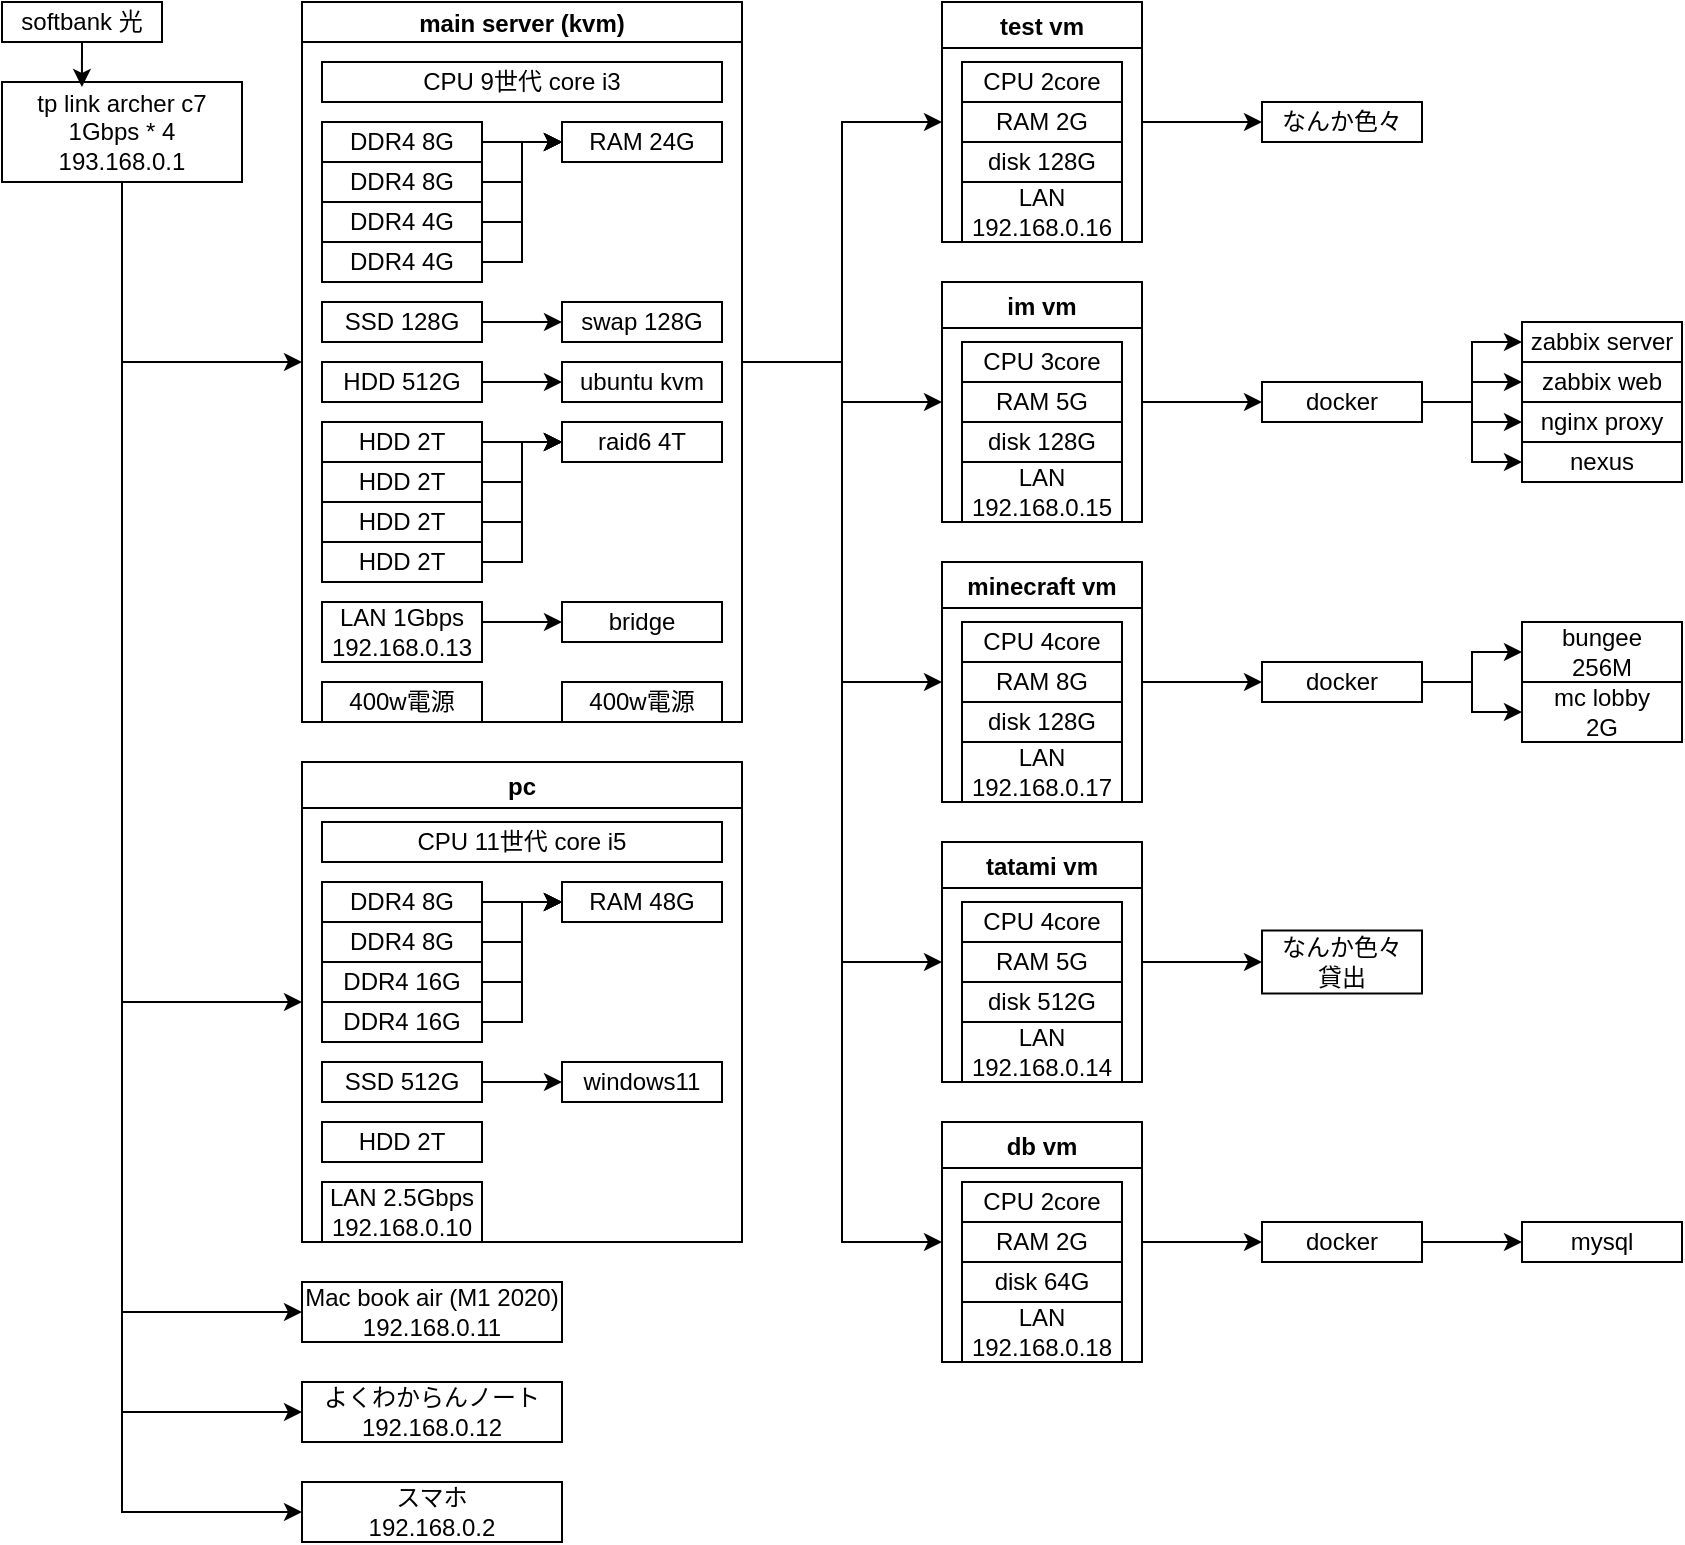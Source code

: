 <mxfile>
    <diagram id="F0OBJqVu1mHpr89dbaOW" name="ページ1">
        <mxGraphModel dx="724" dy="680" grid="1" gridSize="10" guides="1" tooltips="1" connect="1" arrows="1" fold="1" page="1" pageScale="1" pageWidth="1169" pageHeight="827" math="0" shadow="0">
            <root>
                <mxCell id="0"/>
                <mxCell id="1" parent="0"/>
                <mxCell id="114" style="edgeStyle=orthogonalEdgeStyle;rounded=0;html=1;exitX=1;exitY=0.5;exitDx=0;exitDy=0;entryX=0;entryY=0.5;entryDx=0;entryDy=0;" edge="1" parent="1" source="38" target="90">
                    <mxGeometry relative="1" as="geometry">
                        <Array as="points">
                            <mxPoint x="460" y="220"/>
                            <mxPoint x="460" y="100"/>
                        </Array>
                    </mxGeometry>
                </mxCell>
                <mxCell id="115" style="edgeStyle=orthogonalEdgeStyle;rounded=0;html=1;exitX=1;exitY=0.5;exitDx=0;exitDy=0;entryX=0;entryY=0.5;entryDx=0;entryDy=0;" edge="1" parent="1" source="38" target="97">
                    <mxGeometry relative="1" as="geometry"/>
                </mxCell>
                <mxCell id="125" style="edgeStyle=orthogonalEdgeStyle;rounded=0;html=1;exitX=1;exitY=0.5;exitDx=0;exitDy=0;entryX=0;entryY=0.5;entryDx=0;entryDy=0;" edge="1" parent="1" source="38" target="105">
                    <mxGeometry relative="1" as="geometry"/>
                </mxCell>
                <mxCell id="126" style="edgeStyle=orthogonalEdgeStyle;rounded=0;html=1;exitX=1;exitY=0.5;exitDx=0;exitDy=0;entryX=0;entryY=0.5;entryDx=0;entryDy=0;" edge="1" parent="1" source="38" target="101">
                    <mxGeometry relative="1" as="geometry"/>
                </mxCell>
                <mxCell id="158" style="edgeStyle=orthogonalEdgeStyle;rounded=0;html=1;exitX=1;exitY=0.5;exitDx=0;exitDy=0;entryX=0;entryY=0.5;entryDx=0;entryDy=0;" edge="1" parent="1" source="38" target="109">
                    <mxGeometry relative="1" as="geometry"/>
                </mxCell>
                <mxCell id="38" value="main server (kvm)" style="swimlane;startSize=20;" parent="1" vertex="1">
                    <mxGeometry x="190" y="40" width="220" height="360" as="geometry"/>
                </mxCell>
                <mxCell id="14" value="CPU 9世代 core i3" style="rounded=0;whiteSpace=wrap;html=1;" parent="38" vertex="1">
                    <mxGeometry x="10" y="30" width="200" height="20" as="geometry"/>
                </mxCell>
                <mxCell id="13" value="RAM 24G" style="rounded=0;whiteSpace=wrap;html=1;" parent="38" vertex="1">
                    <mxGeometry x="130" y="60" width="80" height="20" as="geometry"/>
                </mxCell>
                <mxCell id="29" value="swap 128G" style="rounded=0;whiteSpace=wrap;html=1;" parent="38" vertex="1">
                    <mxGeometry x="130" y="150" width="80" height="20" as="geometry"/>
                </mxCell>
                <mxCell id="63" style="edgeStyle=orthogonalEdgeStyle;rounded=0;html=1;exitX=1;exitY=0.5;exitDx=0;exitDy=0;entryX=0;entryY=0.5;entryDx=0;entryDy=0;" parent="38" source="12" target="29" edge="1">
                    <mxGeometry relative="1" as="geometry"/>
                </mxCell>
                <mxCell id="12" value="SSD 128G" style="rounded=0;whiteSpace=wrap;html=1;" parent="38" vertex="1">
                    <mxGeometry x="10" y="150" width="80" height="20" as="geometry"/>
                </mxCell>
                <mxCell id="28" value="ubuntu kvm" style="rounded=0;whiteSpace=wrap;html=1;" parent="38" vertex="1">
                    <mxGeometry x="130" y="180" width="80" height="20" as="geometry"/>
                </mxCell>
                <mxCell id="66" style="edgeStyle=orthogonalEdgeStyle;rounded=0;html=1;exitX=1;exitY=0.5;exitDx=0;exitDy=0;entryX=0;entryY=0.5;entryDx=0;entryDy=0;" parent="38" source="9" target="15" edge="1">
                    <mxGeometry relative="1" as="geometry"/>
                </mxCell>
                <mxCell id="9" value="HDD 2T" style="rounded=0;whiteSpace=wrap;html=1;" parent="38" vertex="1">
                    <mxGeometry x="10" y="230" width="80" height="20" as="geometry"/>
                </mxCell>
                <mxCell id="68" style="edgeStyle=orthogonalEdgeStyle;rounded=0;html=1;exitX=1;exitY=0.5;exitDx=0;exitDy=0;entryX=0;entryY=0.5;entryDx=0;entryDy=0;" parent="38" source="10" target="15" edge="1">
                    <mxGeometry relative="1" as="geometry"/>
                </mxCell>
                <mxCell id="10" value="HDD 2T" style="rounded=0;whiteSpace=wrap;html=1;" parent="38" vertex="1">
                    <mxGeometry x="10" y="250" width="80" height="20" as="geometry"/>
                </mxCell>
                <mxCell id="65" style="edgeStyle=orthogonalEdgeStyle;rounded=0;html=1;exitX=1;exitY=0.5;exitDx=0;exitDy=0;entryX=0;entryY=0.5;entryDx=0;entryDy=0;" parent="38" source="8" target="15" edge="1">
                    <mxGeometry relative="1" as="geometry"/>
                </mxCell>
                <mxCell id="8" value="HDD 2T" style="rounded=0;whiteSpace=wrap;html=1;" parent="38" vertex="1">
                    <mxGeometry x="10" y="210" width="80" height="20" as="geometry"/>
                </mxCell>
                <mxCell id="69" style="edgeStyle=orthogonalEdgeStyle;rounded=0;html=1;exitX=1;exitY=0.5;exitDx=0;exitDy=0;entryX=0;entryY=0.5;entryDx=0;entryDy=0;" parent="38" source="7" target="15" edge="1">
                    <mxGeometry relative="1" as="geometry"/>
                </mxCell>
                <mxCell id="7" value="HDD 2T" style="rounded=0;whiteSpace=wrap;html=1;" parent="38" vertex="1">
                    <mxGeometry x="10" y="270" width="80" height="20" as="geometry"/>
                </mxCell>
                <mxCell id="4" value="400w電源" style="rounded=0;whiteSpace=wrap;html=1;" parent="38" vertex="1">
                    <mxGeometry x="10" y="340" width="80" height="20" as="geometry"/>
                </mxCell>
                <mxCell id="5" value="400w電源" style="rounded=0;whiteSpace=wrap;html=1;" parent="38" vertex="1">
                    <mxGeometry x="130" y="340" width="80" height="20" as="geometry"/>
                </mxCell>
                <mxCell id="15" value="raid6 4T" style="rounded=0;whiteSpace=wrap;html=1;" parent="38" vertex="1">
                    <mxGeometry x="130" y="210" width="80" height="20" as="geometry"/>
                </mxCell>
                <mxCell id="64" style="edgeStyle=orthogonalEdgeStyle;rounded=0;html=1;exitX=1;exitY=0.5;exitDx=0;exitDy=0;entryX=0;entryY=0.5;entryDx=0;entryDy=0;" parent="38" source="11" target="28" edge="1">
                    <mxGeometry relative="1" as="geometry"/>
                </mxCell>
                <mxCell id="11" value="HDD 512G" style="rounded=0;whiteSpace=wrap;html=1;" parent="38" vertex="1">
                    <mxGeometry x="10" y="180" width="80" height="20" as="geometry"/>
                </mxCell>
                <mxCell id="92" style="edgeStyle=orthogonalEdgeStyle;rounded=0;html=1;exitX=1;exitY=0.25;exitDx=0;exitDy=0;entryX=0;entryY=0.5;entryDx=0;entryDy=0;" edge="1" parent="38" source="48" target="91">
                    <mxGeometry relative="1" as="geometry">
                        <Array as="points">
                            <mxPoint x="90" y="310"/>
                        </Array>
                    </mxGeometry>
                </mxCell>
                <mxCell id="48" value="LAN 1Gbps&lt;br&gt;192.168.0.13" style="rounded=0;whiteSpace=wrap;html=1;" parent="38" vertex="1">
                    <mxGeometry x="10" y="300" width="80" height="30" as="geometry"/>
                </mxCell>
                <mxCell id="58" style="edgeStyle=orthogonalEdgeStyle;rounded=0;html=1;exitX=1;exitY=0.5;exitDx=0;exitDy=0;entryX=0;entryY=0.5;entryDx=0;entryDy=0;" parent="38" source="50" target="13" edge="1">
                    <mxGeometry relative="1" as="geometry"/>
                </mxCell>
                <mxCell id="50" value="DDR4 8G" style="rounded=0;whiteSpace=wrap;html=1;" parent="38" vertex="1">
                    <mxGeometry x="10" y="60" width="80" height="20" as="geometry"/>
                </mxCell>
                <mxCell id="60" style="edgeStyle=orthogonalEdgeStyle;rounded=0;html=1;exitX=1;exitY=0.5;exitDx=0;exitDy=0;entryX=0;entryY=0.5;entryDx=0;entryDy=0;" parent="38" source="51" target="13" edge="1">
                    <mxGeometry relative="1" as="geometry"/>
                </mxCell>
                <mxCell id="51" value="DDR4 8G" style="rounded=0;whiteSpace=wrap;html=1;" parent="38" vertex="1">
                    <mxGeometry x="10" y="80" width="80" height="20" as="geometry"/>
                </mxCell>
                <mxCell id="61" style="edgeStyle=orthogonalEdgeStyle;rounded=0;html=1;exitX=1;exitY=0.5;exitDx=0;exitDy=0;entryX=0;entryY=0.5;entryDx=0;entryDy=0;" parent="38" source="52" target="13" edge="1">
                    <mxGeometry relative="1" as="geometry"/>
                </mxCell>
                <mxCell id="52" value="DDR4 4G" style="rounded=0;whiteSpace=wrap;html=1;" parent="38" vertex="1">
                    <mxGeometry x="10" y="100" width="80" height="20" as="geometry"/>
                </mxCell>
                <mxCell id="62" style="edgeStyle=orthogonalEdgeStyle;rounded=0;html=1;exitX=1;exitY=0.5;exitDx=0;exitDy=0;entryX=0;entryY=0.5;entryDx=0;entryDy=0;" parent="38" source="53" target="13" edge="1">
                    <mxGeometry relative="1" as="geometry"/>
                </mxCell>
                <mxCell id="53" value="DDR4 4G" style="rounded=0;whiteSpace=wrap;html=1;" parent="38" vertex="1">
                    <mxGeometry x="10" y="120" width="80" height="20" as="geometry"/>
                </mxCell>
                <mxCell id="91" value="bridge" style="rounded=0;whiteSpace=wrap;html=1;" vertex="1" parent="38">
                    <mxGeometry x="130" y="300" width="80" height="20" as="geometry"/>
                </mxCell>
                <mxCell id="122" style="edgeStyle=orthogonalEdgeStyle;rounded=0;html=1;exitX=0.5;exitY=1;exitDx=0;exitDy=0;entryX=0;entryY=0.5;entryDx=0;entryDy=0;" edge="1" parent="1" source="54" target="38">
                    <mxGeometry relative="1" as="geometry"/>
                </mxCell>
                <mxCell id="123" style="edgeStyle=orthogonalEdgeStyle;rounded=0;html=1;exitX=0.5;exitY=1;exitDx=0;exitDy=0;entryX=0;entryY=0.5;entryDx=0;entryDy=0;" edge="1" parent="1" source="54" target="70">
                    <mxGeometry relative="1" as="geometry"/>
                </mxCell>
                <mxCell id="166" style="edgeStyle=orthogonalEdgeStyle;rounded=0;html=1;exitX=0.5;exitY=1;exitDx=0;exitDy=0;entryX=0;entryY=0.5;entryDx=0;entryDy=0;" edge="1" parent="1" source="54" target="163">
                    <mxGeometry relative="1" as="geometry"/>
                </mxCell>
                <mxCell id="167" style="edgeStyle=orthogonalEdgeStyle;rounded=0;html=1;exitX=0.5;exitY=1;exitDx=0;exitDy=0;entryX=0;entryY=0.5;entryDx=0;entryDy=0;" edge="1" parent="1" source="54" target="164">
                    <mxGeometry relative="1" as="geometry"/>
                </mxCell>
                <mxCell id="168" style="edgeStyle=orthogonalEdgeStyle;rounded=0;html=1;exitX=0.5;exitY=1;exitDx=0;exitDy=0;entryX=0;entryY=0.5;entryDx=0;entryDy=0;" edge="1" parent="1" source="54" target="165">
                    <mxGeometry relative="1" as="geometry"/>
                </mxCell>
                <mxCell id="54" value="tp link archer c7&lt;br&gt;1Gbps * 4&lt;br&gt;193.168.0.1" style="rounded=0;whiteSpace=wrap;html=1;" parent="1" vertex="1">
                    <mxGeometry x="40" y="80" width="120" height="50" as="geometry"/>
                </mxCell>
                <mxCell id="56" style="edgeStyle=orthogonalEdgeStyle;rounded=0;html=1;exitX=0.5;exitY=1;exitDx=0;exitDy=0;entryX=0.333;entryY=0.05;entryDx=0;entryDy=0;entryPerimeter=0;" parent="1" source="55" target="54" edge="1">
                    <mxGeometry relative="1" as="geometry"/>
                </mxCell>
                <mxCell id="55" value="softbank 光" style="rounded=0;whiteSpace=wrap;html=1;" parent="1" vertex="1">
                    <mxGeometry x="40" y="40" width="80" height="20" as="geometry"/>
                </mxCell>
                <mxCell id="70" value="pc" style="swimlane;" vertex="1" parent="1">
                    <mxGeometry x="190" y="420" width="220" height="240" as="geometry"/>
                </mxCell>
                <mxCell id="71" value="CPU 11世代 core i5" style="rounded=0;whiteSpace=wrap;html=1;" vertex="1" parent="70">
                    <mxGeometry x="10" y="30" width="200" height="20" as="geometry"/>
                </mxCell>
                <mxCell id="72" value="RAM 48G" style="rounded=0;whiteSpace=wrap;html=1;" vertex="1" parent="70">
                    <mxGeometry x="130" y="60" width="80" height="20" as="geometry"/>
                </mxCell>
                <mxCell id="73" style="edgeStyle=orthogonalEdgeStyle;rounded=0;html=1;exitX=1;exitY=0.5;exitDx=0;exitDy=0;entryX=0;entryY=0.5;entryDx=0;entryDy=0;" edge="1" parent="70" source="74" target="72">
                    <mxGeometry relative="1" as="geometry"/>
                </mxCell>
                <mxCell id="74" value="DDR4 8G" style="rounded=0;whiteSpace=wrap;html=1;" vertex="1" parent="70">
                    <mxGeometry x="10" y="60" width="80" height="20" as="geometry"/>
                </mxCell>
                <mxCell id="75" style="edgeStyle=orthogonalEdgeStyle;rounded=0;html=1;exitX=1;exitY=0.5;exitDx=0;exitDy=0;entryX=0;entryY=0.5;entryDx=0;entryDy=0;" edge="1" parent="70" source="76" target="72">
                    <mxGeometry relative="1" as="geometry"/>
                </mxCell>
                <mxCell id="76" value="DDR4 8G" style="rounded=0;whiteSpace=wrap;html=1;" vertex="1" parent="70">
                    <mxGeometry x="10" y="80" width="80" height="20" as="geometry"/>
                </mxCell>
                <mxCell id="77" style="edgeStyle=orthogonalEdgeStyle;rounded=0;html=1;exitX=1;exitY=0.5;exitDx=0;exitDy=0;entryX=0;entryY=0.5;entryDx=0;entryDy=0;" edge="1" parent="70" source="78" target="72">
                    <mxGeometry relative="1" as="geometry"/>
                </mxCell>
                <mxCell id="78" value="DDR4 16G" style="rounded=0;whiteSpace=wrap;html=1;" vertex="1" parent="70">
                    <mxGeometry x="10" y="100" width="80" height="20" as="geometry"/>
                </mxCell>
                <mxCell id="79" style="edgeStyle=orthogonalEdgeStyle;rounded=0;html=1;exitX=1;exitY=0.5;exitDx=0;exitDy=0;entryX=0;entryY=0.5;entryDx=0;entryDy=0;" edge="1" parent="70" source="80" target="72">
                    <mxGeometry relative="1" as="geometry"/>
                </mxCell>
                <mxCell id="80" value="DDR4 16G" style="rounded=0;whiteSpace=wrap;html=1;" vertex="1" parent="70">
                    <mxGeometry x="10" y="120" width="80" height="20" as="geometry"/>
                </mxCell>
                <mxCell id="81" value="windows11" style="rounded=0;whiteSpace=wrap;html=1;" vertex="1" parent="70">
                    <mxGeometry x="130" y="150" width="80" height="20" as="geometry"/>
                </mxCell>
                <mxCell id="82" style="edgeStyle=orthogonalEdgeStyle;rounded=0;html=1;exitX=1;exitY=0.5;exitDx=0;exitDy=0;entryX=0;entryY=0.5;entryDx=0;entryDy=0;" edge="1" parent="70" source="83" target="81">
                    <mxGeometry relative="1" as="geometry"/>
                </mxCell>
                <mxCell id="83" value="SSD 512G" style="rounded=0;whiteSpace=wrap;html=1;" vertex="1" parent="70">
                    <mxGeometry x="10" y="150" width="80" height="20" as="geometry"/>
                </mxCell>
                <mxCell id="84" value="HDD 2T" style="rounded=0;whiteSpace=wrap;html=1;" vertex="1" parent="70">
                    <mxGeometry x="10" y="180" width="80" height="20" as="geometry"/>
                </mxCell>
                <mxCell id="88" value="LAN 2.5Gbps&lt;br&gt;192.168.0.10" style="rounded=0;whiteSpace=wrap;html=1;" vertex="1" parent="70">
                    <mxGeometry x="10" y="210" width="80" height="30" as="geometry"/>
                </mxCell>
                <mxCell id="132" style="edgeStyle=orthogonalEdgeStyle;rounded=0;html=1;exitX=1;exitY=0.5;exitDx=0;exitDy=0;entryX=0;entryY=0.5;entryDx=0;entryDy=0;" edge="1" parent="1" source="90" target="127">
                    <mxGeometry relative="1" as="geometry"/>
                </mxCell>
                <mxCell id="90" value="test vm" style="swimlane;" vertex="1" parent="1">
                    <mxGeometry x="510" y="40" width="100" height="120" as="geometry"/>
                </mxCell>
                <mxCell id="94" value="CPU 2core" style="rounded=0;whiteSpace=wrap;html=1;" vertex="1" parent="90">
                    <mxGeometry x="10" y="30" width="80" height="20" as="geometry"/>
                </mxCell>
                <mxCell id="95" value="RAM 2G" style="rounded=0;whiteSpace=wrap;html=1;" vertex="1" parent="90">
                    <mxGeometry x="10" y="50" width="80" height="20" as="geometry"/>
                </mxCell>
                <mxCell id="96" value="disk 128G" style="rounded=0;whiteSpace=wrap;html=1;" vertex="1" parent="90">
                    <mxGeometry x="10" y="70" width="80" height="20" as="geometry"/>
                </mxCell>
                <mxCell id="156" value="LAN&lt;br&gt;192.168.0.16" style="rounded=0;whiteSpace=wrap;html=1;" vertex="1" parent="90">
                    <mxGeometry x="10" y="90" width="80" height="30" as="geometry"/>
                </mxCell>
                <mxCell id="140" style="edgeStyle=orthogonalEdgeStyle;rounded=0;html=1;exitX=1;exitY=0.5;exitDx=0;exitDy=0;entryX=0;entryY=0.5;entryDx=0;entryDy=0;" edge="1" parent="1" source="97" target="139">
                    <mxGeometry relative="1" as="geometry"/>
                </mxCell>
                <mxCell id="97" value="im vm" style="swimlane;" vertex="1" parent="1">
                    <mxGeometry x="510" y="180" width="100" height="120" as="geometry"/>
                </mxCell>
                <mxCell id="98" value="CPU 3core" style="rounded=0;whiteSpace=wrap;html=1;" vertex="1" parent="97">
                    <mxGeometry x="10" y="30" width="80" height="20" as="geometry"/>
                </mxCell>
                <mxCell id="99" value="RAM 5G" style="rounded=0;whiteSpace=wrap;html=1;" vertex="1" parent="97">
                    <mxGeometry x="10" y="50" width="80" height="20" as="geometry"/>
                </mxCell>
                <mxCell id="100" value="disk 128G" style="rounded=0;whiteSpace=wrap;html=1;" vertex="1" parent="97">
                    <mxGeometry x="10" y="70" width="80" height="20" as="geometry"/>
                </mxCell>
                <mxCell id="157" value="LAN&lt;br&gt;192.168.0.15" style="rounded=0;whiteSpace=wrap;html=1;" vertex="1" parent="97">
                    <mxGeometry x="10" y="90" width="80" height="30" as="geometry"/>
                </mxCell>
                <mxCell id="146" style="edgeStyle=orthogonalEdgeStyle;rounded=0;html=1;exitX=1;exitY=0.5;exitDx=0;exitDy=0;entryX=0;entryY=0.5;entryDx=0;entryDy=0;" edge="1" parent="1" source="101" target="145">
                    <mxGeometry relative="1" as="geometry"/>
                </mxCell>
                <mxCell id="101" value="minecraft vm" style="swimlane;" vertex="1" parent="1">
                    <mxGeometry x="510" y="320" width="100" height="120" as="geometry"/>
                </mxCell>
                <mxCell id="102" value="CPU 4core" style="rounded=0;whiteSpace=wrap;html=1;" vertex="1" parent="101">
                    <mxGeometry x="10" y="30" width="80" height="20" as="geometry"/>
                </mxCell>
                <mxCell id="103" value="RAM 8G" style="rounded=0;whiteSpace=wrap;html=1;" vertex="1" parent="101">
                    <mxGeometry x="10" y="50" width="80" height="20" as="geometry"/>
                </mxCell>
                <mxCell id="104" value="disk 128G" style="rounded=0;whiteSpace=wrap;html=1;" vertex="1" parent="101">
                    <mxGeometry x="10" y="70" width="80" height="20" as="geometry"/>
                </mxCell>
                <mxCell id="159" value="LAN&lt;br&gt;192.168.0.17" style="rounded=0;whiteSpace=wrap;html=1;" vertex="1" parent="101">
                    <mxGeometry x="10" y="90" width="80" height="30" as="geometry"/>
                </mxCell>
                <mxCell id="151" style="edgeStyle=orthogonalEdgeStyle;rounded=0;html=1;exitX=1;exitY=0.5;exitDx=0;exitDy=0;entryX=0;entryY=0.5;entryDx=0;entryDy=0;" edge="1" parent="1" source="105" target="150">
                    <mxGeometry relative="1" as="geometry"/>
                </mxCell>
                <mxCell id="105" value="tatami vm" style="swimlane;startSize=23;" vertex="1" parent="1">
                    <mxGeometry x="510" y="460" width="100" height="120" as="geometry"/>
                </mxCell>
                <mxCell id="106" value="CPU 4core" style="rounded=0;whiteSpace=wrap;html=1;" vertex="1" parent="105">
                    <mxGeometry x="10" y="30" width="80" height="20" as="geometry"/>
                </mxCell>
                <mxCell id="107" value="RAM 5G" style="rounded=0;whiteSpace=wrap;html=1;" vertex="1" parent="105">
                    <mxGeometry x="10" y="50" width="80" height="20" as="geometry"/>
                </mxCell>
                <mxCell id="108" value="disk 512G" style="rounded=0;whiteSpace=wrap;html=1;" vertex="1" parent="105">
                    <mxGeometry x="10" y="70" width="80" height="20" as="geometry"/>
                </mxCell>
                <mxCell id="160" value="LAN&lt;br&gt;192.168.0.14" style="rounded=0;whiteSpace=wrap;html=1;" vertex="1" parent="105">
                    <mxGeometry x="10" y="90" width="80" height="30" as="geometry"/>
                </mxCell>
                <mxCell id="153" style="edgeStyle=orthogonalEdgeStyle;rounded=0;html=1;exitX=1;exitY=0.5;exitDx=0;exitDy=0;entryX=0;entryY=0.5;entryDx=0;entryDy=0;" edge="1" parent="1" source="109" target="152">
                    <mxGeometry relative="1" as="geometry"/>
                </mxCell>
                <mxCell id="109" value="db vm" style="swimlane;startSize=23;" vertex="1" parent="1">
                    <mxGeometry x="510" y="600" width="100" height="120" as="geometry"/>
                </mxCell>
                <mxCell id="110" value="CPU 2core" style="rounded=0;whiteSpace=wrap;html=1;" vertex="1" parent="109">
                    <mxGeometry x="10" y="30" width="80" height="20" as="geometry"/>
                </mxCell>
                <mxCell id="111" value="RAM 2G" style="rounded=0;whiteSpace=wrap;html=1;" vertex="1" parent="109">
                    <mxGeometry x="10" y="50" width="80" height="20" as="geometry"/>
                </mxCell>
                <mxCell id="112" value="disk 64G" style="rounded=0;whiteSpace=wrap;html=1;" vertex="1" parent="109">
                    <mxGeometry x="10" y="70" width="80" height="20" as="geometry"/>
                </mxCell>
                <mxCell id="161" value="LAN&lt;br&gt;192.168.0.18" style="rounded=0;whiteSpace=wrap;html=1;" vertex="1" parent="109">
                    <mxGeometry x="10" y="90" width="80" height="30" as="geometry"/>
                </mxCell>
                <mxCell id="127" value="なんか色々" style="rounded=0;whiteSpace=wrap;html=1;" vertex="1" parent="1">
                    <mxGeometry x="670" y="90" width="80" height="20" as="geometry"/>
                </mxCell>
                <mxCell id="128" value="zabbix server&lt;span style=&quot;color: rgba(0 , 0 , 0 , 0) ; font-family: monospace ; font-size: 0px&quot;&gt;%3CmxGraphModel%3E%3Croot%3E%3CmxCell%20id%3D%220%22%2F%3E%3CmxCell%20id%3D%221%22%20parent%3D%220%22%2F%3E%3CmxCell%20id%3D%222%22%20value%3D%22%E3%81%AA%E3%82%93%E3%81%8B%E8%89%B2%E3%80%85%22%20style%3D%22rounded%3D0%3BwhiteSpace%3Dwrap%3Bhtml%3D1%3B%22%20vertex%3D%221%22%20parent%3D%221%22%3E%3CmxGeometry%20x%3D%22680%22%20y%3D%2240%22%20width%3D%2280%22%20height%3D%2220%22%20as%3D%22geometry%22%2F%3E%3C%2FmxCell%3E%3C%2Froot%3E%3C%2FmxGraphModel%3E&lt;/span&gt;&lt;span style=&quot;color: rgba(0 , 0 , 0 , 0) ; font-family: monospace ; font-size: 0px&quot;&gt;%3CmxGraphModel%3E%3Croot%3E%3CmxCell%20id%3D%220%22%2F%3E%3CmxCell%20id%3D%221%22%20parent%3D%220%22%2F%3E%3CmxCell%20id%3D%222%22%20value%3D%22%E3%81%AA%E3%82%93%E3%81%8B%E8%89%B2%E3%80%85%22%20style%3D%22rounded%3D0%3BwhiteSpace%3Dwrap%3Bhtml%3D1%3B%22%20vertex%3D%221%22%20parent%3D%221%22%3E%3CmxGeometry%20x%3D%22680%22%20y%3D%2240%22%20width%3D%2280%22%20height%3D%2220%22%20as%3D%22geometry%22%2F%3E%3C%2FmxCell%3E%3C%2Froot%3E%3C%2FmxGraphModel%3E&lt;/span&gt;" style="rounded=0;whiteSpace=wrap;html=1;" vertex="1" parent="1">
                    <mxGeometry x="800" y="200" width="80" height="20" as="geometry"/>
                </mxCell>
                <mxCell id="129" value="zabbix web&lt;span style=&quot;color: rgba(0 , 0 , 0 , 0) ; font-family: monospace ; font-size: 0px&quot;&gt;%3CmxGraphModel%3E%3Croot%3E%3CmxCell%20id%3D%220%22%2F%3E%3CmxCell%20id%3D%221%22%20parent%3D%220%22%2F%3E%3CmxCell%20id%3D%222%22%20value%3D%22%E3%81%AA%E3%82%93%E3%81%8B%E8%89%B2%E3%80%85%22%20style%3D%22rounded%3D0%3BwhiteSpace%3Dwrap%3Bhtml%3D1%3B%22%20vertex%3D%221%22%20parent%3D%221%22%3E%3CmxGeometry%20x%3D%22680%22%20y%3D%2240%22%20width%3D%2280%22%20height%3D%2220%22%20as%3D%22geometry%22%2F%3E%3C%2FmxCell%3E%3C%2Froot%3E%3C%2FmxGraphModel%3E&lt;/span&gt;&lt;span style=&quot;color: rgba(0 , 0 , 0 , 0) ; font-family: monospace ; font-size: 0px&quot;&gt;%3CmxGraphModel%3E%3Croot%3E%3CmxCell%20id%3D%220%22%2F%3E%3CmxCell%20id%3D%221%22%20parent%3D%220%22%2F%3E%3CmxCell%20id%3D%222%22%20value%3D%22%E3%81%AA%E3%82%93%E3%81%8B%E8%89%B2%E3%80%85%22%20style%3D%22rounded%3D0%3BwhiteSpace%3Dwrap%3Bhtml%3D1%3B%22%20vertex%3D%221%22%20parent%3D%221%22%3E%3CmxGeometry%20x%3D%22680%22%20y%3D%2240%22%20width%3D%2280%22%20height%3D%2220%22%20as%3D%22geometry%22%2F%3E%3C%2FmxCell%3E%3C%2Froot%3E%3C%2FmxGraphModel&lt;/span&gt;" style="rounded=0;whiteSpace=wrap;html=1;" vertex="1" parent="1">
                    <mxGeometry x="800" y="220" width="80" height="20" as="geometry"/>
                </mxCell>
                <mxCell id="130" value="nginx proxy" style="rounded=0;whiteSpace=wrap;html=1;" vertex="1" parent="1">
                    <mxGeometry x="800" y="240" width="80" height="20" as="geometry"/>
                </mxCell>
                <mxCell id="131" value="nexus" style="rounded=0;whiteSpace=wrap;html=1;" vertex="1" parent="1">
                    <mxGeometry x="800" y="260" width="80" height="20" as="geometry"/>
                </mxCell>
                <mxCell id="138" value="bungee&lt;br&gt;256M" style="rounded=0;whiteSpace=wrap;html=1;" vertex="1" parent="1">
                    <mxGeometry x="800" y="350" width="80" height="30" as="geometry"/>
                </mxCell>
                <mxCell id="141" style="edgeStyle=orthogonalEdgeStyle;rounded=0;html=1;exitX=1;exitY=0.5;exitDx=0;exitDy=0;entryX=0;entryY=0.5;entryDx=0;entryDy=0;" edge="1" parent="1" source="139" target="128">
                    <mxGeometry relative="1" as="geometry"/>
                </mxCell>
                <mxCell id="142" style="edgeStyle=orthogonalEdgeStyle;rounded=0;html=1;exitX=1;exitY=0.5;exitDx=0;exitDy=0;entryX=0;entryY=0.5;entryDx=0;entryDy=0;" edge="1" parent="1" source="139" target="129">
                    <mxGeometry relative="1" as="geometry"/>
                </mxCell>
                <mxCell id="143" style="edgeStyle=orthogonalEdgeStyle;rounded=0;html=1;exitX=1;exitY=0.5;exitDx=0;exitDy=0;entryX=0;entryY=0.5;entryDx=0;entryDy=0;" edge="1" parent="1" source="139" target="130">
                    <mxGeometry relative="1" as="geometry"/>
                </mxCell>
                <mxCell id="144" style="edgeStyle=orthogonalEdgeStyle;rounded=0;html=1;exitX=1;exitY=0.5;exitDx=0;exitDy=0;entryX=0;entryY=0.5;entryDx=0;entryDy=0;" edge="1" parent="1" source="139" target="131">
                    <mxGeometry relative="1" as="geometry"/>
                </mxCell>
                <mxCell id="139" value="docker" style="rounded=0;whiteSpace=wrap;html=1;" vertex="1" parent="1">
                    <mxGeometry x="670" y="230" width="80" height="20" as="geometry"/>
                </mxCell>
                <mxCell id="147" style="edgeStyle=orthogonalEdgeStyle;rounded=0;html=1;exitX=1;exitY=0.5;exitDx=0;exitDy=0;entryX=0;entryY=0.5;entryDx=0;entryDy=0;" edge="1" parent="1" source="145" target="138">
                    <mxGeometry relative="1" as="geometry"/>
                </mxCell>
                <mxCell id="149" style="edgeStyle=orthogonalEdgeStyle;rounded=0;html=1;exitX=1;exitY=0.5;exitDx=0;exitDy=0;entryX=0;entryY=0.5;entryDx=0;entryDy=0;" edge="1" parent="1" source="145" target="148">
                    <mxGeometry relative="1" as="geometry"/>
                </mxCell>
                <mxCell id="145" value="docker" style="rounded=0;whiteSpace=wrap;html=1;" vertex="1" parent="1">
                    <mxGeometry x="670" y="370" width="80" height="20" as="geometry"/>
                </mxCell>
                <mxCell id="148" value="mc lobby&lt;br&gt;2G" style="rounded=0;whiteSpace=wrap;html=1;" vertex="1" parent="1">
                    <mxGeometry x="800" y="380" width="80" height="30" as="geometry"/>
                </mxCell>
                <mxCell id="150" value="なんか色々&lt;br&gt;貸出" style="rounded=0;whiteSpace=wrap;html=1;" vertex="1" parent="1">
                    <mxGeometry x="670" y="504.25" width="80" height="31.5" as="geometry"/>
                </mxCell>
                <mxCell id="155" style="edgeStyle=orthogonalEdgeStyle;rounded=0;html=1;exitX=1;exitY=0.5;exitDx=0;exitDy=0;entryX=0;entryY=0.5;entryDx=0;entryDy=0;" edge="1" parent="1" source="152" target="154">
                    <mxGeometry relative="1" as="geometry"/>
                </mxCell>
                <mxCell id="152" value="docker" style="rounded=0;whiteSpace=wrap;html=1;" vertex="1" parent="1">
                    <mxGeometry x="670" y="650" width="80" height="20" as="geometry"/>
                </mxCell>
                <mxCell id="154" value="mysql" style="rounded=0;whiteSpace=wrap;html=1;" vertex="1" parent="1">
                    <mxGeometry x="800" y="650" width="80" height="20" as="geometry"/>
                </mxCell>
                <mxCell id="163" value="Mac book air (M1 2020)&lt;br&gt;192.168.0.11" style="rounded=0;whiteSpace=wrap;html=1;" vertex="1" parent="1">
                    <mxGeometry x="190" y="680" width="130" height="30" as="geometry"/>
                </mxCell>
                <mxCell id="164" value="よくわからんノート&lt;br&gt;192.168.0.12" style="rounded=0;whiteSpace=wrap;html=1;" vertex="1" parent="1">
                    <mxGeometry x="190" y="730" width="130" height="30" as="geometry"/>
                </mxCell>
                <mxCell id="165" value="スマホ&lt;br&gt;192.168.0.2" style="rounded=0;whiteSpace=wrap;html=1;" vertex="1" parent="1">
                    <mxGeometry x="190" y="780" width="130" height="30" as="geometry"/>
                </mxCell>
            </root>
        </mxGraphModel>
    </diagram>
</mxfile>